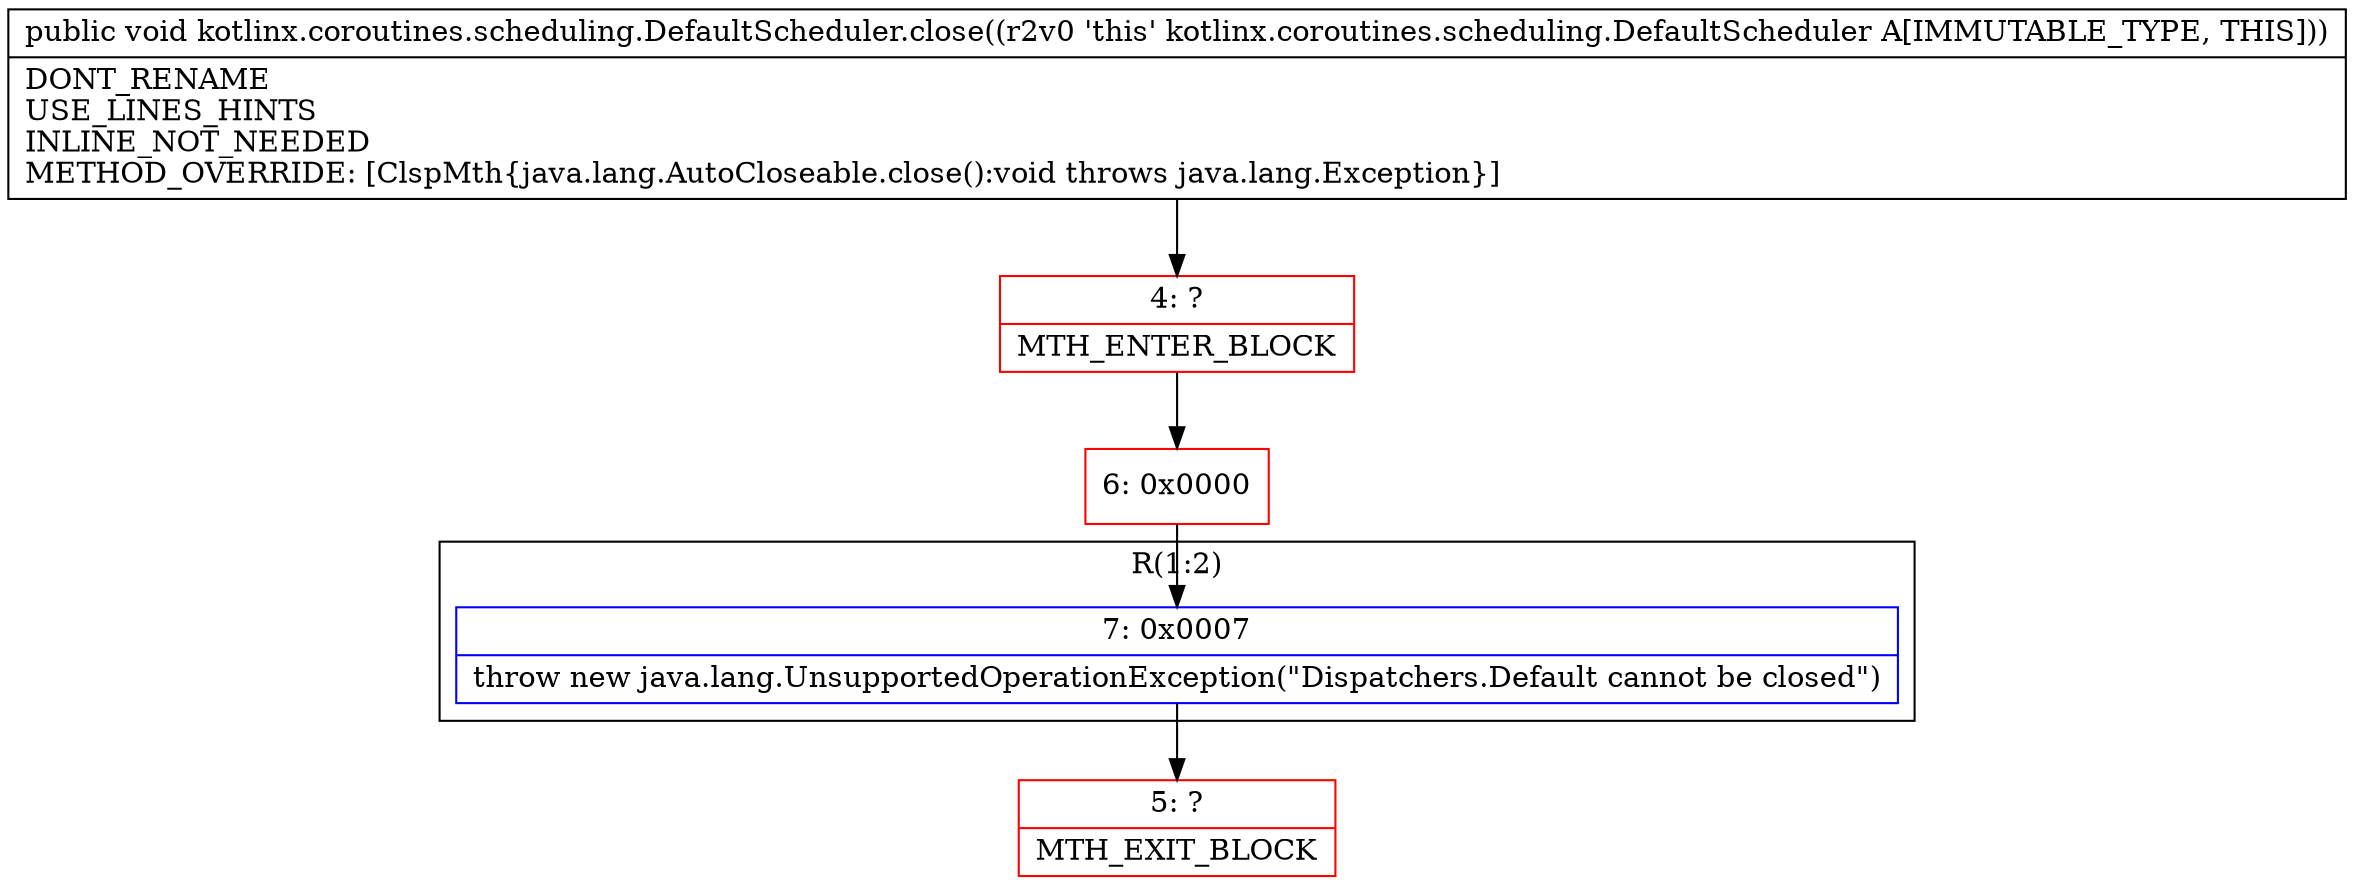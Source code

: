 digraph "CFG forkotlinx.coroutines.scheduling.DefaultScheduler.close()V" {
subgraph cluster_Region_1069349464 {
label = "R(1:2)";
node [shape=record,color=blue];
Node_7 [shape=record,label="{7\:\ 0x0007|throw new java.lang.UnsupportedOperationException(\"Dispatchers.Default cannot be closed\")\l}"];
}
Node_4 [shape=record,color=red,label="{4\:\ ?|MTH_ENTER_BLOCK\l}"];
Node_6 [shape=record,color=red,label="{6\:\ 0x0000}"];
Node_5 [shape=record,color=red,label="{5\:\ ?|MTH_EXIT_BLOCK\l}"];
MethodNode[shape=record,label="{public void kotlinx.coroutines.scheduling.DefaultScheduler.close((r2v0 'this' kotlinx.coroutines.scheduling.DefaultScheduler A[IMMUTABLE_TYPE, THIS]))  | DONT_RENAME\lUSE_LINES_HINTS\lINLINE_NOT_NEEDED\lMETHOD_OVERRIDE: [ClspMth\{java.lang.AutoCloseable.close():void throws java.lang.Exception\}]\l}"];
MethodNode -> Node_4;Node_7 -> Node_5;
Node_4 -> Node_6;
Node_6 -> Node_7;
}

